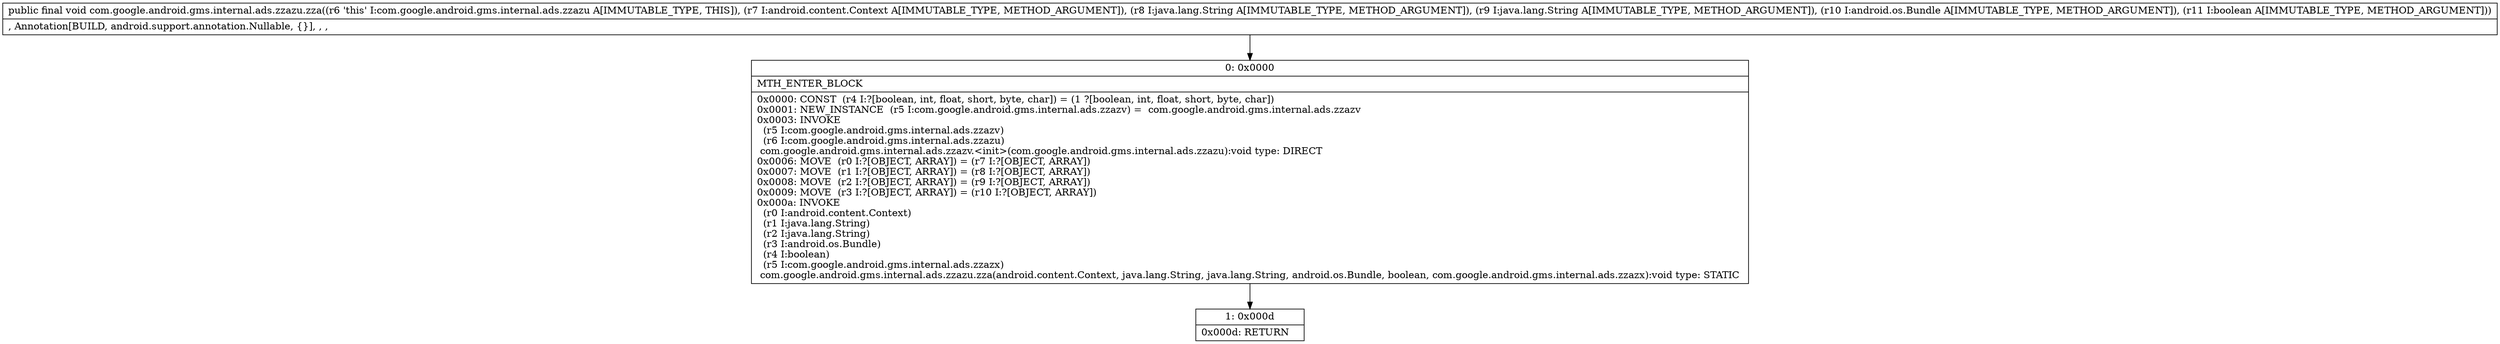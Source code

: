 digraph "CFG forcom.google.android.gms.internal.ads.zzazu.zza(Landroid\/content\/Context;Ljava\/lang\/String;Ljava\/lang\/String;Landroid\/os\/Bundle;Z)V" {
Node_0 [shape=record,label="{0\:\ 0x0000|MTH_ENTER_BLOCK\l|0x0000: CONST  (r4 I:?[boolean, int, float, short, byte, char]) = (1 ?[boolean, int, float, short, byte, char]) \l0x0001: NEW_INSTANCE  (r5 I:com.google.android.gms.internal.ads.zzazv) =  com.google.android.gms.internal.ads.zzazv \l0x0003: INVOKE  \l  (r5 I:com.google.android.gms.internal.ads.zzazv)\l  (r6 I:com.google.android.gms.internal.ads.zzazu)\l com.google.android.gms.internal.ads.zzazv.\<init\>(com.google.android.gms.internal.ads.zzazu):void type: DIRECT \l0x0006: MOVE  (r0 I:?[OBJECT, ARRAY]) = (r7 I:?[OBJECT, ARRAY]) \l0x0007: MOVE  (r1 I:?[OBJECT, ARRAY]) = (r8 I:?[OBJECT, ARRAY]) \l0x0008: MOVE  (r2 I:?[OBJECT, ARRAY]) = (r9 I:?[OBJECT, ARRAY]) \l0x0009: MOVE  (r3 I:?[OBJECT, ARRAY]) = (r10 I:?[OBJECT, ARRAY]) \l0x000a: INVOKE  \l  (r0 I:android.content.Context)\l  (r1 I:java.lang.String)\l  (r2 I:java.lang.String)\l  (r3 I:android.os.Bundle)\l  (r4 I:boolean)\l  (r5 I:com.google.android.gms.internal.ads.zzazx)\l com.google.android.gms.internal.ads.zzazu.zza(android.content.Context, java.lang.String, java.lang.String, android.os.Bundle, boolean, com.google.android.gms.internal.ads.zzazx):void type: STATIC \l}"];
Node_1 [shape=record,label="{1\:\ 0x000d|0x000d: RETURN   \l}"];
MethodNode[shape=record,label="{public final void com.google.android.gms.internal.ads.zzazu.zza((r6 'this' I:com.google.android.gms.internal.ads.zzazu A[IMMUTABLE_TYPE, THIS]), (r7 I:android.content.Context A[IMMUTABLE_TYPE, METHOD_ARGUMENT]), (r8 I:java.lang.String A[IMMUTABLE_TYPE, METHOD_ARGUMENT]), (r9 I:java.lang.String A[IMMUTABLE_TYPE, METHOD_ARGUMENT]), (r10 I:android.os.Bundle A[IMMUTABLE_TYPE, METHOD_ARGUMENT]), (r11 I:boolean A[IMMUTABLE_TYPE, METHOD_ARGUMENT]))  | , Annotation[BUILD, android.support.annotation.Nullable, \{\}], , , \l}"];
MethodNode -> Node_0;
Node_0 -> Node_1;
}

